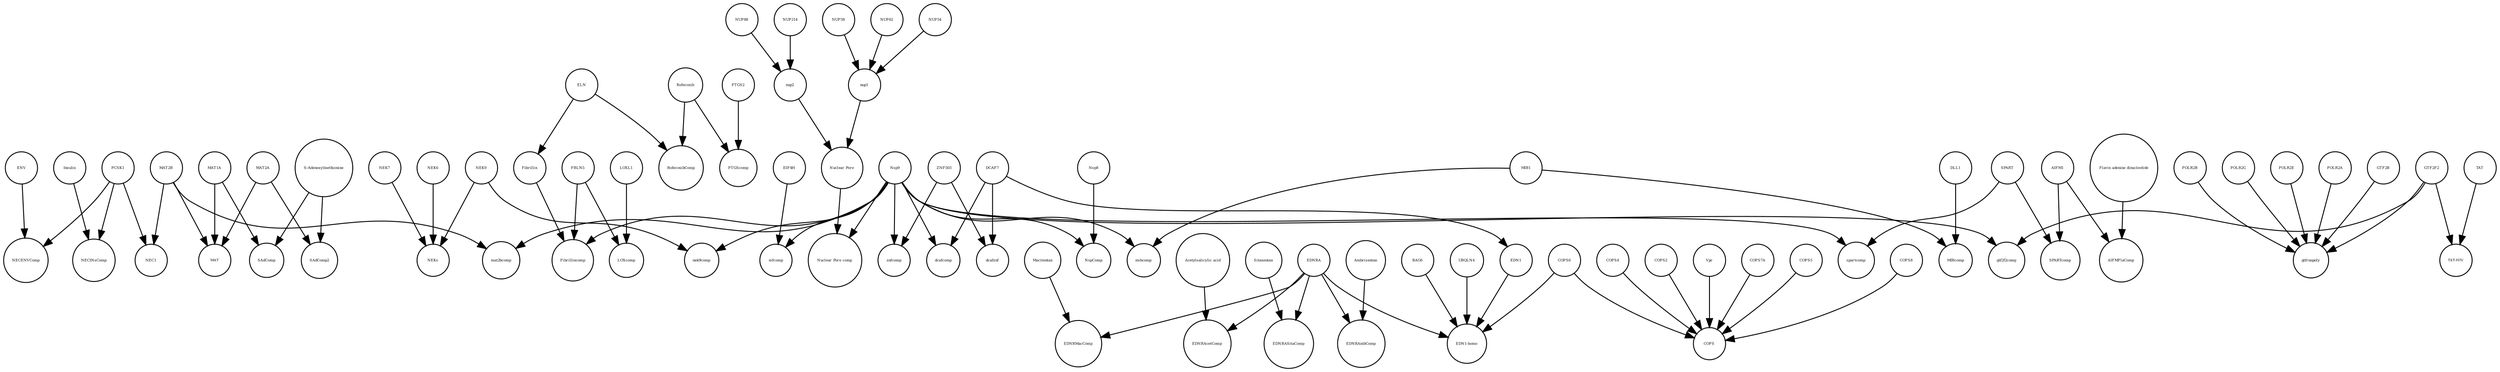 strict digraph  {
mat2bcomp [annotation=urn_miriam_pubmed_32353859, bipartite=0, cls=complex, fontsize=4, label=mat2bcomp, shape=circle];
DLL1 [annotation=urn_miriam_uniprot_O00548, bipartite=0, cls=macromolecule, fontsize=4, label=DLL1, shape=circle];
UBQLN4 [annotation=urn_miriam_uniprot_Q9NRR5, bipartite=0, cls=macromolecule, fontsize=4, label=UBQLN4, shape=circle];
PTGScomp [annotation=urn_miriam_pubmed_20724158, bipartite=0, cls=complex, fontsize=4, label=PTGScomp, shape=circle];
SAdComp2 [annotation="urn_miriam_pubmed_12660248|urn_miriam_pubmed_12023972|urn_miriam_pubmed_11596649", bipartite=0, cls=complex, fontsize=4, label=SAdComp2, shape=circle];
AIFMFlaComp [annotation="urn_miriam_pubmed_17016423|urn_miriam_pubmed_17139284|urn_miriam_pubmed_10592235", bipartite=0, cls=complex, fontsize=4, label=AIFMFlaComp, shape=circle];
COPS [annotation=urn_miriam_pubmed_16045761, bipartite=0, cls=complex, fontsize=4, label=COPS, shape=circle];
Macitentan [annotation="urn_miriam_pubchem.compound_16004692|urn_miriam_chebi_CHEBI%3A76607", bipartite=0, cls="simple chemical", fontsize=4, label=Macitentan, shape=circle];
nek9comp [annotation=urn_miriam_pubmed_32353859, bipartite=0, cls=complex, fontsize=4, label=nek9comp, shape=circle];
Fibrillincomp [annotation=urn_miriam_pubmed_32353859, bipartite=0, cls=complex, fontsize=4, label=Fibrillincomp, shape=circle];
EDNRMacComp [annotation="urn_miriam_pubmed_24261583|urn_miriam_pubmed_22862294|urn_miriam_pubmed_22458347", bipartite=0, cls=complex, fontsize=4, label=EDNRMacComp, shape=circle];
NEKs [annotation=urn_miriam_pubmed_28514442, bipartite=0, cls=complex, fontsize=4, label=NEKs, shape=circle];
EIF4H [annotation="urn_miriam_uniprot_Q15056|urn_miriam_pubmed_10585411|urn_miriam_pubmed_11418588", bipartite=0, cls=macromolecule, fontsize=4, label=EIF4H, shape=circle];
EDNRAcetComp [annotation=urn_miriam_pubmed_10727528, bipartite=0, cls=complex, fontsize=4, label=EDNRAcetComp, shape=circle];
eifcomp [annotation=urn_miriam_pubmed_32353859, bipartite=0, cls=complex, fontsize=4, label=eifcomp, shape=circle];
Insulin [annotation=urn_miriam_uniprot_P01308, bipartite=0, cls=macromolecule, fontsize=4, label=Insulin, shape=circle];
MAT2B [annotation="urn_miriam_uniprot_Q9NZL9|urn_miriam_pubmed_10644686|urn_miriam_pubmed_23189196|urn_miriam_pubmed_25075345|urn_miriam_pubmed_23425511", bipartite=0, cls=macromolecule, fontsize=4, label=MAT2B, shape=circle];
"Nuclear Pore comp" [annotation=urn_miriam_pubmed_32353859, bipartite=0, cls=complex, fontsize=4, label="Nuclear Pore comp", shape=circle];
EDNRA [annotation=urn_miriam_uniprot_P25101, bipartite=0, cls=macromolecule, fontsize=4, label=EDNRA, shape=circle];
MIBcomp [annotation=urn_miriam_pubmed_21985982, bipartite=0, cls=complex, fontsize=4, label=MIBcomp, shape=circle];
POLR2E [annotation=urn_miriam_uniprot_P19388, bipartite=0, cls=macromolecule, fontsize=4, label=POLR2E, shape=circle];
POLR2A [annotation=urn_miriam_uniprot_P30876, bipartite=0, cls=macromolecule, fontsize=4, label=POLR2A, shape=circle];
dcafcomp [annotation=urn_miriam_pubmed_32353859, bipartite=0, cls=complex, fontsize=4, label=dcafcomp, shape=circle];
NEC1 [annotation=urn_miriam_pubmed_25544563, bipartite=0, cls=complex, fontsize=4, label=NEC1, shape=circle];
LOXL1 [annotation=urn_miriam_uniprot_Q08397, bipartite=0, cls=macromolecule, fontsize=4, label=LOXL1, shape=circle];
SPARTcomp [annotation=urn_miriam_pubmed_19765186, bipartite=0, cls=complex, fontsize=4, label=SPARTcomp, shape=circle];
spartcomp [annotation=urn_miriam_pubmed_32353859, bipartite=0, cls=complex, fontsize=4, label=spartcomp, shape=circle];
ENV [annotation="urn_miriam_uniprot_A0A517FIL8|urn_miriam_taxonomy_11676", bipartite=0, cls=macromolecule, fontsize=4, label=ENV, shape=circle];
GTF2B [annotation=urn_miriam_uniprot_Q00403, bipartite=0, cls=macromolecule, fontsize=4, label=GTF2B, shape=circle];
Fibrillin [annotation="urn_miriam_pubmed_8702639|urn_miriam_pubmed_10825173|urn_miriam_pubmed_10544250", bipartite=0, cls=complex, fontsize=4, label=Fibrillin, shape=circle];
Nsp9 [annotation="urn_miriam_uniprot_P0DTD1|urn_miriam_ncbiprotein_YP_009725305", bipartite=0, cls=macromolecule, fontsize=4, label=Nsp9, shape=circle];
MIB1 [annotation="urn_miriam_uniprot_Q86YT6|urn_miriam_pubmed_24185901", bipartite=0, cls=macromolecule, fontsize=4, label=MIB1, shape=circle];
dcafznf [annotation=urn_miriam_pubmed_27705803, bipartite=0, cls=complex, fontsize=4, label=dcafznf, shape=circle];
EDN1 [annotation=urn_miriam_uniprot_P05305, bipartite=0, cls=macromolecule, fontsize=4, label=EDN1, shape=circle];
MAT1A [annotation=urn_miriam_uniprot_Q00266, bipartite=0, cls=macromolecule, fontsize=4, label=MAT1A, shape=circle];
Nsp8 [annotation="urn_miriam_uniprot_P0DTD1|urn_miriam_ncbiprotein_YP_009725304|urn_miriam_taxonomy_2697049", bipartite=0, cls=macromolecule, fontsize=4, label=Nsp8, shape=circle];
"Flavin adenine dinucleotide" [annotation="urn_miriam_pubchem.compound_643975|urn_miriam_chebi_CHEBI%3A16238", bipartite=0, cls="simple chemical", fontsize=4, label="Flavin adenine dinucleotide", shape=circle];
NEK7 [annotation=urn_miriam_uniprot_Q8TDX7, bipartite=0, cls=macromolecule, fontsize=4, label=NEK7, shape=circle];
Vpr [annotation="urn_miriam_uniprot_I2A5W5|urn_miriam_taxonomy_11676", bipartite=0, cls=macromolecule, fontsize=4, label=Vpr, shape=circle];
PCSK1 [annotation=urn_miriam_uniprot_F5H982, bipartite=0, cls=macromolecule, fontsize=4, label=PCSK1, shape=circle];
"Nuclear Pore" [annotation=urn_miriam_pubmed_32296183, bipartite=0, cls=complex, fontsize=4, label="Nuclear Pore", shape=circle];
mibcomp [annotation=urn_miriam_pubmed_32353859, bipartite=0, cls=complex, fontsize=4, label=mibcomp, shape=circle];
AIFM1 [annotation=urn_miriam_uniprot_O95831, bipartite=0, cls=macromolecule, fontsize=4, label=AIFM1, shape=circle];
FBLN5 [annotation=urn_miriam_uniprot_Q9UBX5, bipartite=0, cls=macromolecule, fontsize=4, label=FBLN5, shape=circle];
COPS6 [annotation=urn_miriam_uniprot_Q7L5N1, bipartite=0, cls=macromolecule, fontsize=4, label=COPS6, shape=circle];
POLR2B [annotation=urn_miriam_uniprot_P30876, bipartite=0, cls=macromolecule, fontsize=4, label=POLR2B, shape=circle];
gtf2f2comp [annotation=urn_miriam_pubmed_32353859, bipartite=0, cls=complex, fontsize=4, label=gtf2f2comp, shape=circle];
NUP54 [annotation=urn_miriam_uniprot_Q7Z3B4, bipartite=0, cls=macromolecule, fontsize=4, label=NUP54, shape=circle];
SAdComp [annotation="urn_miriam_pubmed_12631701|urn_miriam_pubmed_12060674|urn_miriam_pubmed_11301045|urn_miriam_pubmed_12660248", bipartite=0, cls=complex, fontsize=4, label=SAdComp, shape=circle];
NspComp [annotation=urn_miriam_pubmed_32296183, bipartite=0, cls=complex, fontsize=4, label=NspComp, shape=circle];
GTF2F2 [annotation="urn_miriam_uniprot_P13984|urn_miriam_pubmed_10428810", bipartite=0, cls=macromolecule, fontsize=4, label=GTF2F2, shape=circle];
znfcomp [annotation=urn_miriam_pubmed_32353859, bipartite=0, cls=complex, fontsize=4, label=znfcomp, shape=circle];
EDNRASitaComp [annotation=urn_miriam_pubmed_17472992, bipartite=0, cls=complex, fontsize=4, label=EDNRASitaComp, shape=circle];
NECENVComp [annotation=urn_miriam_pubmed_8940009, bipartite=0, cls=complex, fontsize=4, label=NECENVComp, shape=circle];
COPS7A [annotation=urn_miriam_uniprot_Q9UBW8, bipartite=0, cls=macromolecule, fontsize=4, label=COPS7A, shape=circle];
NUP58 [annotation=urn_miriam_uniprot_Q9BVL2, bipartite=0, cls=macromolecule, fontsize=4, label=NUP58, shape=circle];
NEK9 [annotation=urn_miriam_uniprot_Q8TD19, bipartite=0, cls=macromolecule, fontsize=4, label=NEK9, shape=circle];
LOXcomp [annotation=urn_miriam_pubmed_14745449, bipartite=0, cls=complex, fontsize=4, label=LOXcomp, shape=circle];
RofecoxibComp [annotation="urn_miriam_pubmed_17620346|urn_miriam_pubmed_16679386", bipartite=0, cls=complex, fontsize=4, label=RofecoxibComp, shape=circle];
nup2 [annotation=urn_miriam_pubmed_9049309, bipartite=0, cls=complex, fontsize=4, label=nup2, shape=circle];
COPS5 [annotation=urn_miriam_uniprot_Q92905, bipartite=0, cls=macromolecule, fontsize=4, label=COPS5, shape=circle];
NEK6 [annotation=urn_miriam_uniprot_Q9HC98, bipartite=0, cls=macromolecule, fontsize=4, label=NEK6, shape=circle];
Rofecoxib [annotation="urn_miriam_pubchem.compound_5090|urn_miriam_chebi_CHEBI%3A8887", bipartite=0, cls="simple chemical", fontsize=4, label=Rofecoxib, shape=circle];
NUP88 [annotation="urn_miriam_uniprot_Q99567|urn_miriam_pubmed_30543681", bipartite=0, cls=macromolecule, fontsize=4, label=NUP88, shape=circle];
NECINsComp [annotation="urn_miriam_pubmed_17016423|urn_miriam_pubmed_17139284", bipartite=0, cls=complex, fontsize=4, label=NECINsComp, shape=circle];
MAT2A [annotation=urn_miriam_uniprot_P31153, bipartite=0, cls=macromolecule, fontsize=4, label=MAT2A, shape=circle];
ZNF503 [annotation=urn_miriam_uniprot_Q96F45, bipartite=0, cls=macromolecule, fontsize=4, label=ZNF503, shape=circle];
Sitaxentan [annotation="urn_miriam_pubchem.compound_643975|urn_miriam_chebi_CHEBI%3A135736", bipartite=0, cls="simple chemical", fontsize=4, label=Sitaxentan, shape=circle];
SPART [annotation=urn_miriam_uniprot_Q8N0X7, bipartite=0, cls=macromolecule, fontsize=4, label=SPART, shape=circle];
NUP62 [annotation=urn_miriam_uniprot_P37198, bipartite=0, cls=macromolecule, fontsize=4, label=NUP62, shape=circle];
COPS8 [annotation=urn_miriam_uniprot_Q99627, bipartite=0, cls=macromolecule, fontsize=4, label=COPS8, shape=circle];
PTGS2 [annotation="", bipartite=0, cls=macromolecule, fontsize=4, label=PTGS2, shape=circle];
MAT [annotation=urn_miriam_pubmed_12671891, bipartite=0, cls=complex, fontsize=4, label=MAT, shape=circle];
DCAF7 [annotation="urn_miriam_uniprot_P61962|urn_miriam_pubmed_16887337|urn_miriam_pubmed_16949367", bipartite=0, cls=macromolecule, fontsize=4, label=DCAF7, shape=circle];
COPS4 [annotation=urn_miriam_uniprot_Q9UBW8, bipartite=0, cls=macromolecule, fontsize=4, label=COPS4, shape=circle];
POLR2G [annotation=urn_miriam_uniprot_P62487, bipartite=0, cls=macromolecule, fontsize=4, label=POLR2G, shape=circle];
"S-Adenosylmethionine" [annotation="urn_miriam_pubchem.compound_34755|urn_miriam_chebi_CHEBI%3A15414", bipartite=0, cls="simple chemical", fontsize=4, label="S-Adenosylmethionine", shape=circle];
NUP214 [annotation=urn_miriam_uniprot_P35658, bipartite=0, cls=macromolecule, fontsize=4, label=NUP214, shape=circle];
Ambrisentan [annotation="urn_miriam_pubchem.compound_6918493|urn_miriam_chebi_CHEBI%3A135949", bipartite=0, cls="simple chemical", fontsize=4, label=Ambrisentan, shape=circle];
"Acetylsalicylic acid" [annotation="urn_miriam_pubchem.compound_2244|urn_miriam_chebi_CHEBI%3A15365", bipartite=0, cls="simple chemical", fontsize=4, label="Acetylsalicylic acid", shape=circle];
"EDN1-homo" [annotation=urn_miriam_pubmed_16713569, bipartite=0, cls=complex, fontsize=4, label="EDN1-homo", shape=circle];
EDNRAmbComp [annotation=urn_miriam_pubmed_20811346, bipartite=0, cls=complex, fontsize=4, label=EDNRAmbComp, shape=circle];
gtfrnapoly [annotation=urn_miriam_pubmed_26344197, bipartite=0, cls=complex, fontsize=4, label=gtfrnapoly, shape=circle];
"TAT-HIV" [annotation=urn_miriam_pubmed_8934526, bipartite=0, cls=complex, fontsize=4, label="TAT-HIV", shape=circle];
COPS2 [annotation=urn_miriam_uniprot_P61201, bipartite=0, cls=macromolecule, fontsize=4, label=COPS2, shape=circle];
BAG6 [annotation=urn_miriam_uniprot_P46379, bipartite=0, cls=macromolecule, fontsize=4, label=BAG6, shape=circle];
TAT [annotation="urn_miriam_uniprot_A6MI22|urn_miriam_taxonomy_11676", bipartite=0, cls=macromolecule, fontsize=4, label=TAT, shape=circle];
ELN [annotation=urn_miriam_uniprot_P15502, bipartite=0, cls=macromolecule, fontsize=4, label=ELN, shape=circle];
nup1 [annotation=urn_miriam_pubmed_12196509, bipartite=0, cls=complex, fontsize=4, label=nup1, shape=circle];
DLL1 -> MIBcomp  [annotation="", interaction_type=production];
UBQLN4 -> "EDN1-homo"  [annotation="", interaction_type=production];
Macitentan -> EDNRMacComp  [annotation="", interaction_type=production];
EIF4H -> eifcomp  [annotation="", interaction_type=production];
Insulin -> NECINsComp  [annotation="", interaction_type=production];
MAT2B -> NEC1  [annotation="", interaction_type=production];
MAT2B -> mat2bcomp  [annotation="", interaction_type=production];
MAT2B -> MAT  [annotation="", interaction_type=production];
EDNRA -> "EDN1-homo"  [annotation="", interaction_type=production];
EDNRA -> EDNRMacComp  [annotation="", interaction_type=production];
EDNRA -> EDNRAmbComp  [annotation="", interaction_type=production];
EDNRA -> EDNRASitaComp  [annotation="", interaction_type=production];
EDNRA -> EDNRAcetComp  [annotation="", interaction_type=production];
POLR2E -> gtfrnapoly  [annotation="", interaction_type=production];
POLR2A -> gtfrnapoly  [annotation="", interaction_type=production];
LOXL1 -> LOXcomp  [annotation="", interaction_type=production];
ENV -> NECENVComp  [annotation="", interaction_type=production];
GTF2B -> gtfrnapoly  [annotation="", interaction_type=production];
Fibrillin -> Fibrillincomp  [annotation="", interaction_type=production];
Nsp9 -> "Nuclear Pore comp"  [annotation="", interaction_type=production];
Nsp9 -> Fibrillincomp  [annotation="", interaction_type=production];
Nsp9 -> NspComp  [annotation="", interaction_type=production];
Nsp9 -> spartcomp  [annotation="", interaction_type=production];
Nsp9 -> dcafcomp  [annotation="", interaction_type=production];
Nsp9 -> znfcomp  [annotation="", interaction_type=production];
Nsp9 -> gtf2f2comp  [annotation="", interaction_type=production];
Nsp9 -> mat2bcomp  [annotation="", interaction_type=production];
Nsp9 -> mibcomp  [annotation="", interaction_type=production];
Nsp9 -> nek9comp  [annotation="", interaction_type=production];
Nsp9 -> eifcomp  [annotation="", interaction_type=production];
MIB1 -> MIBcomp  [annotation="", interaction_type=production];
MIB1 -> mibcomp  [annotation="", interaction_type=production];
EDN1 -> "EDN1-homo"  [annotation="", interaction_type=production];
MAT1A -> SAdComp  [annotation="", interaction_type=production];
MAT1A -> MAT  [annotation="", interaction_type=production];
Nsp8 -> NspComp  [annotation="", interaction_type=production];
"Flavin adenine dinucleotide" -> AIFMFlaComp  [annotation="", interaction_type=production];
NEK7 -> NEKs  [annotation="", interaction_type=production];
Vpr -> COPS  [annotation="", interaction_type=production];
PCSK1 -> NEC1  [annotation="", interaction_type=production];
PCSK1 -> NECENVComp  [annotation="", interaction_type=production];
PCSK1 -> NECINsComp  [annotation="", interaction_type=production];
"Nuclear Pore" -> "Nuclear Pore comp"  [annotation="", interaction_type=production];
AIFM1 -> SPARTcomp  [annotation="", interaction_type=production];
AIFM1 -> AIFMFlaComp  [annotation="", interaction_type=production];
FBLN5 -> Fibrillincomp  [annotation="", interaction_type=production];
FBLN5 -> LOXcomp  [annotation="", interaction_type=production];
COPS6 -> "EDN1-homo"  [annotation="", interaction_type=production];
COPS6 -> COPS  [annotation="", interaction_type=production];
POLR2B -> gtfrnapoly  [annotation="", interaction_type=production];
NUP54 -> nup1  [annotation="", interaction_type=production];
GTF2F2 -> "TAT-HIV"  [annotation="", interaction_type=production];
GTF2F2 -> gtf2f2comp  [annotation="", interaction_type=production];
GTF2F2 -> gtfrnapoly  [annotation="", interaction_type=production];
COPS7A -> COPS  [annotation="", interaction_type=production];
NUP58 -> nup1  [annotation="", interaction_type=production];
NEK9 -> nek9comp  [annotation="", interaction_type=production];
NEK9 -> NEKs  [annotation="", interaction_type=production];
nup2 -> "Nuclear Pore"  [annotation="", interaction_type=production];
COPS5 -> COPS  [annotation="", interaction_type=production];
NEK6 -> NEKs  [annotation="", interaction_type=production];
Rofecoxib -> PTGScomp  [annotation="", interaction_type=production];
Rofecoxib -> RofecoxibComp  [annotation="", interaction_type=production];
NUP88 -> nup2  [annotation="", interaction_type=production];
MAT2A -> SAdComp2  [annotation="", interaction_type=production];
MAT2A -> MAT  [annotation="", interaction_type=production];
ZNF503 -> dcafznf  [annotation="", interaction_type=production];
ZNF503 -> znfcomp  [annotation="", interaction_type=production];
Sitaxentan -> EDNRASitaComp  [annotation="", interaction_type=production];
SPART -> SPARTcomp  [annotation="", interaction_type=production];
SPART -> spartcomp  [annotation="", interaction_type=production];
NUP62 -> nup1  [annotation="", interaction_type=production];
COPS8 -> COPS  [annotation="", interaction_type=production];
PTGS2 -> PTGScomp  [annotation="", interaction_type=production];
DCAF7 -> dcafcomp  [annotation="", interaction_type=production];
DCAF7 -> dcafznf  [annotation="", interaction_type=production];
DCAF7 -> EDN1  [annotation=urn_miriam_pubmed_27880803, interaction_type=catalysis];
COPS4 -> COPS  [annotation="", interaction_type=production];
POLR2G -> gtfrnapoly  [annotation="", interaction_type=production];
"S-Adenosylmethionine" -> SAdComp2  [annotation="", interaction_type=production];
"S-Adenosylmethionine" -> SAdComp  [annotation="", interaction_type=production];
NUP214 -> nup2  [annotation="", interaction_type=production];
Ambrisentan -> EDNRAmbComp  [annotation="", interaction_type=production];
"Acetylsalicylic acid" -> EDNRAcetComp  [annotation="", interaction_type=production];
COPS2 -> COPS  [annotation="", interaction_type=production];
BAG6 -> "EDN1-homo"  [annotation="", interaction_type=production];
TAT -> "TAT-HIV"  [annotation="", interaction_type=production];
ELN -> Fibrillin  [annotation="", interaction_type=production];
ELN -> RofecoxibComp  [annotation="", interaction_type=production];
nup1 -> "Nuclear Pore"  [annotation="", interaction_type=production];
}
